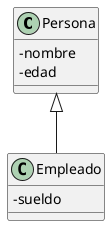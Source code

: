 @startuml
' Para un estilo más limpio, similar a la imagen
skinparam classAttributeIconSize 0 

class Persona {
  -nombre
  -edad
}

class Empleado {
  -sueldo
}

' Relación de herencia: Empleado "extiende" a Persona
Persona <|-- Empleado

@enduml
@startuml
' Diagrama de la jerarquía de clases

class Object
class Persona
class Empleado

' Cadena de herencia
Object <|-- Persona
Persona <|-- Empleado

@enduml